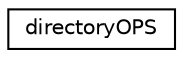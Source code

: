 digraph "Graphical Class Hierarchy"
{
  edge [fontname="Helvetica",fontsize="10",labelfontname="Helvetica",labelfontsize="10"];
  node [fontname="Helvetica",fontsize="10",shape=record];
  rankdir="LR";
  Node1 [label="directoryOPS",height=0.2,width=0.4,color="black", fillcolor="white", style="filled",URL="$structdirectoryOPS.html"];
}
